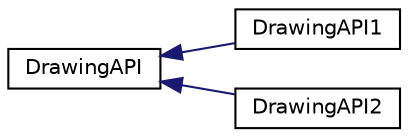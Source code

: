 digraph "Graphical Class Hierarchy"
{
  edge [fontname="Helvetica",fontsize="10",labelfontname="Helvetica",labelfontsize="10"];
  node [fontname="Helvetica",fontsize="10",shape=record];
  rankdir="LR";
  Node1 [label="DrawingAPI",height=0.2,width=0.4,color="black", fillcolor="white", style="filled",URL="$classDrawingAPI.html"];
  Node1 -> Node2 [dir="back",color="midnightblue",fontsize="10",style="solid",fontname="Helvetica"];
  Node2 [label="DrawingAPI1",height=0.2,width=0.4,color="black", fillcolor="white", style="filled",URL="$classDrawingAPI1.html"];
  Node1 -> Node3 [dir="back",color="midnightblue",fontsize="10",style="solid",fontname="Helvetica"];
  Node3 [label="DrawingAPI2",height=0.2,width=0.4,color="black", fillcolor="white", style="filled",URL="$classDrawingAPI2.html"];
}
